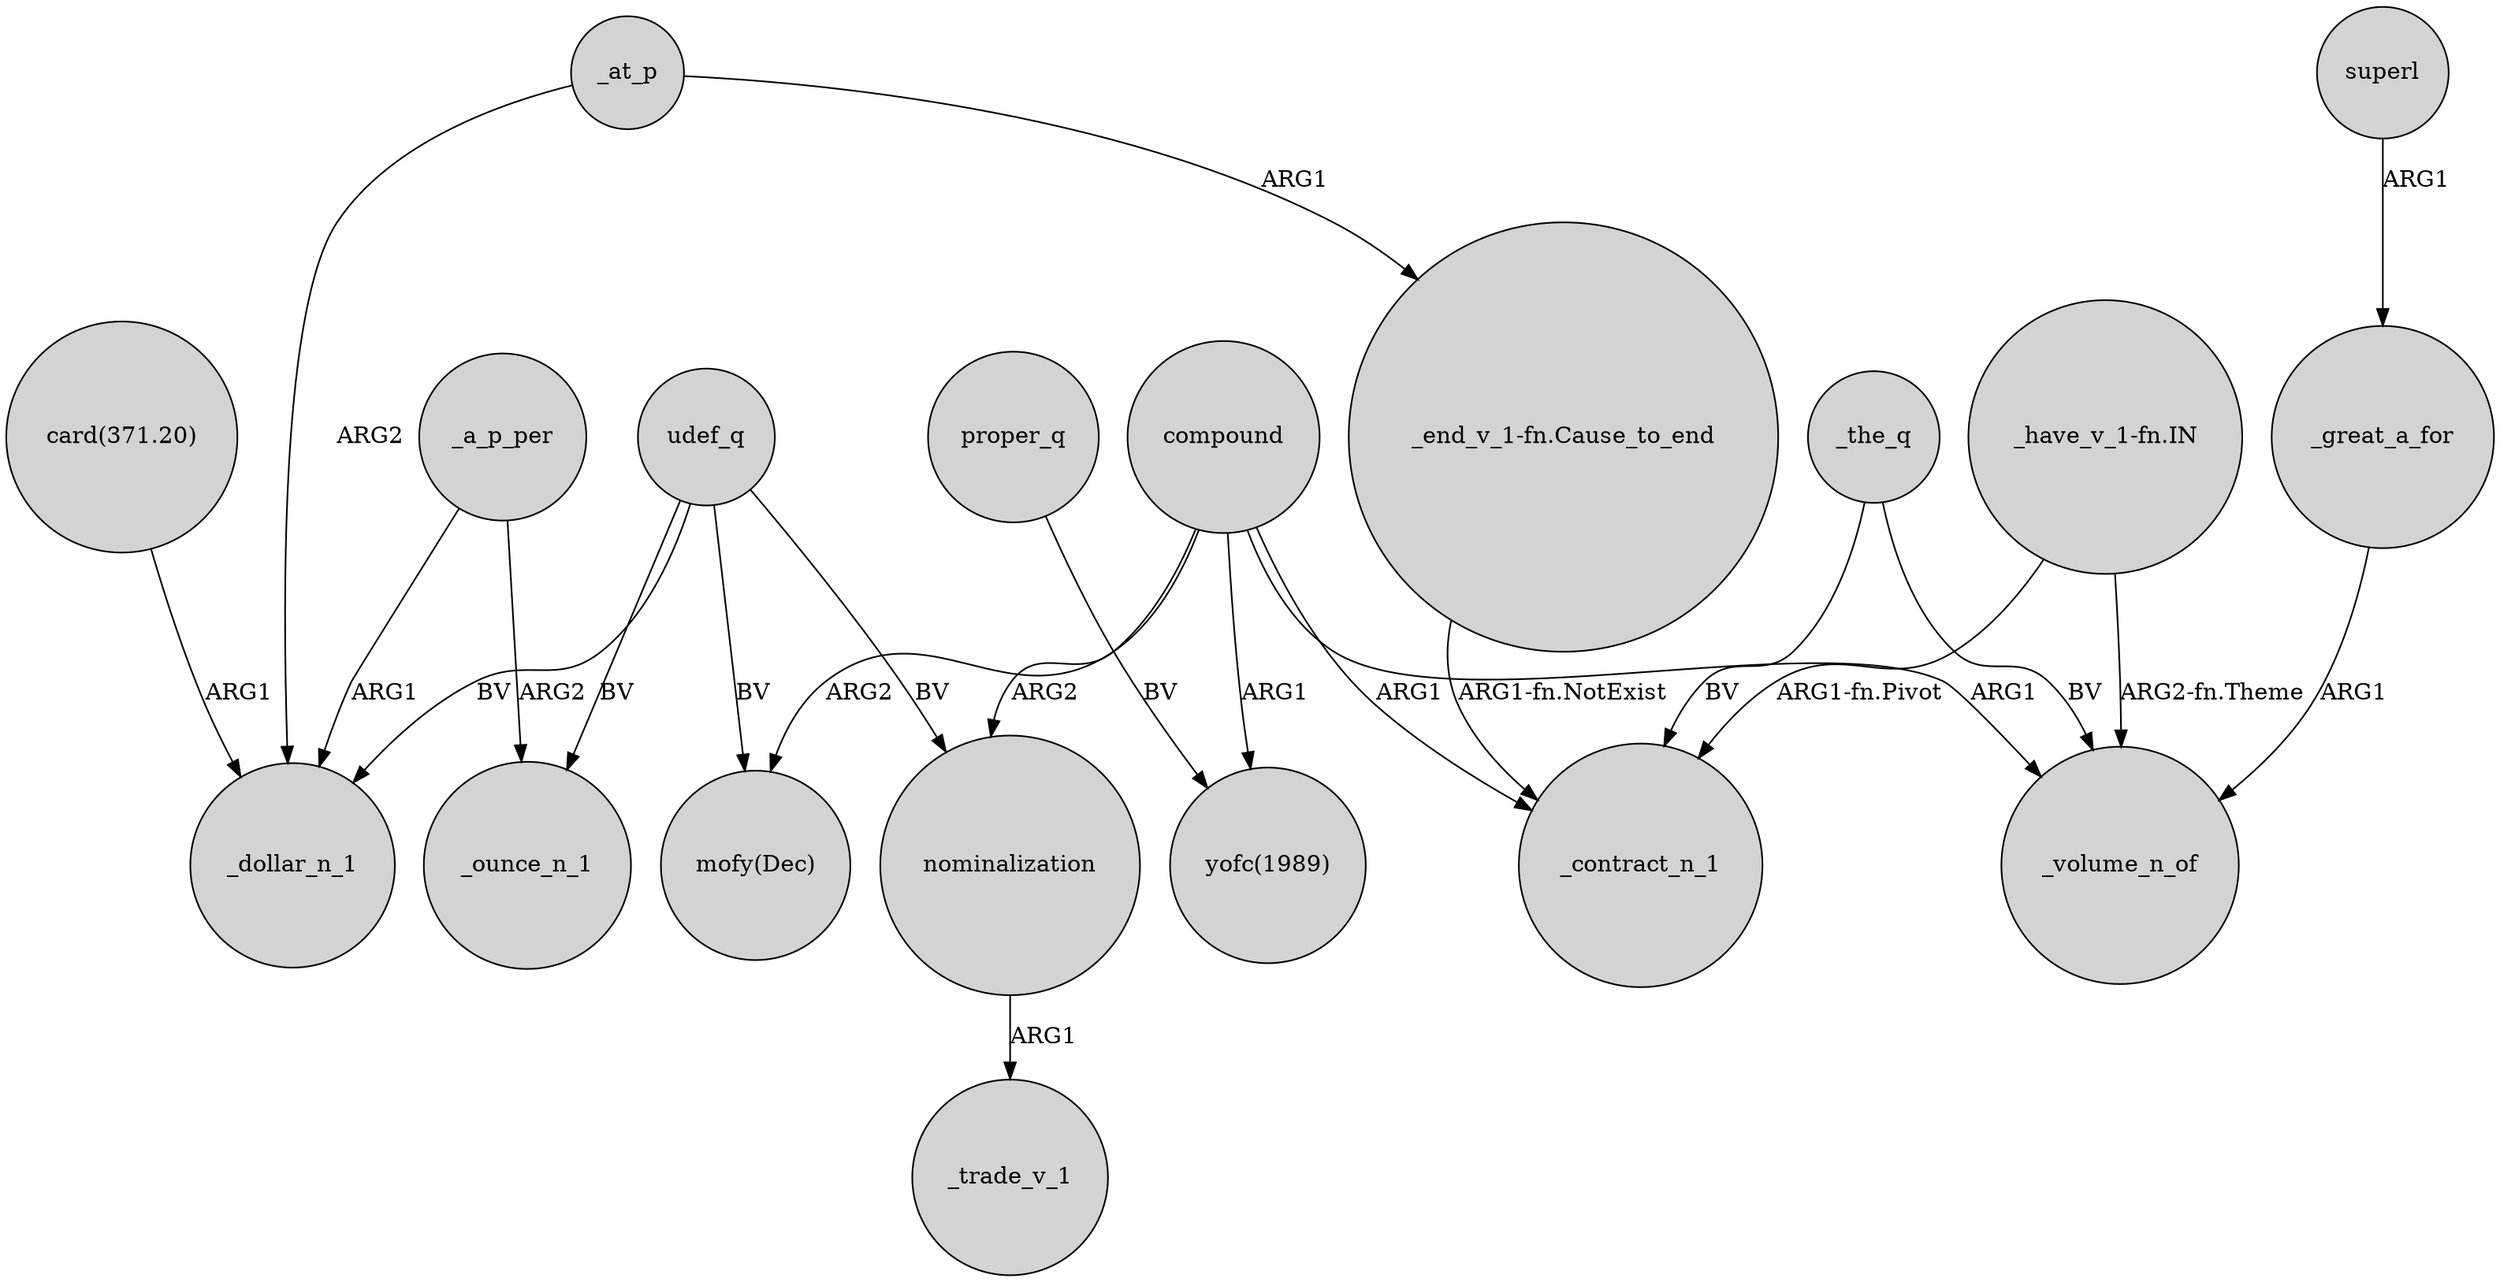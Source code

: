 digraph {
	node [shape=circle style=filled]
	_at_p -> _dollar_n_1 [label=ARG2]
	"_have_v_1-fn.IN" -> _volume_n_of [label="ARG2-fn.Theme"]
	udef_q -> _ounce_n_1 [label=BV]
	"_end_v_1-fn.Cause_to_end" -> _contract_n_1 [label="ARG1-fn.NotExist"]
	compound -> nominalization [label=ARG2]
	_the_q -> _volume_n_of [label=BV]
	compound -> _contract_n_1 [label=ARG1]
	nominalization -> _trade_v_1 [label=ARG1]
	proper_q -> "yofc(1989)" [label=BV]
	_a_p_per -> _dollar_n_1 [label=ARG1]
	_the_q -> _contract_n_1 [label=BV]
	_a_p_per -> _ounce_n_1 [label=ARG2]
	superl -> _great_a_for [label=ARG1]
	udef_q -> "mofy(Dec)" [label=BV]
	udef_q -> nominalization [label=BV]
	_great_a_for -> _volume_n_of [label=ARG1]
	_at_p -> "_end_v_1-fn.Cause_to_end" [label=ARG1]
	"card(371.20)" -> _dollar_n_1 [label=ARG1]
	"_have_v_1-fn.IN" -> _contract_n_1 [label="ARG1-fn.Pivot"]
	compound -> "yofc(1989)" [label=ARG1]
	compound -> "mofy(Dec)" [label=ARG2]
	udef_q -> _dollar_n_1 [label=BV]
	compound -> _volume_n_of [label=ARG1]
}
